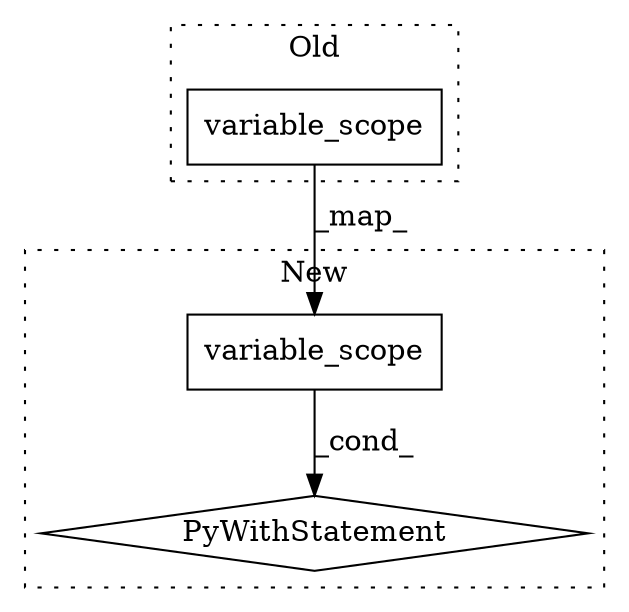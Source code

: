 digraph G {
subgraph cluster0 {
1 [label="variable_scope" a="32" s="2180,2201" l="15,1" shape="box"];
label = "Old";
style="dotted";
}
subgraph cluster1 {
2 [label="variable_scope" a="32" s="1450,1480" l="15,1" shape="box"];
3 [label="PyWithStatement" a="104" s="1429,1481" l="10,2" shape="diamond"];
label = "New";
style="dotted";
}
1 -> 2 [label="_map_"];
2 -> 3 [label="_cond_"];
}